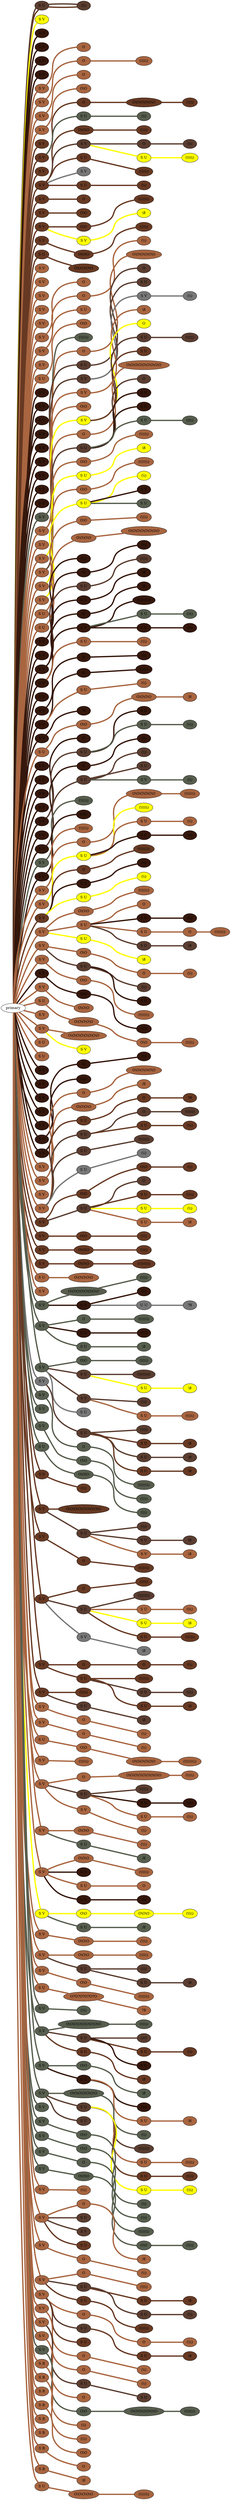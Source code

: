 graph {
 graph [rankdir=LR]
"primary" -- "" [penwidth=5,color="#673923"]
"" [label="S U", style=filled, fillcolor="#673923"]
"" -- ":0" [penwidth=5,color="#673923"]
":0" [label="\\8", style=filled, fillcolor="#673923"]
"primary" -- "" [penwidth=5,color="#5A3D30"]
"" [label="S U", style=filled, fillcolor="#5A3D30"]
"" -- ":0" [penwidth=5,color="#5A3D30"]
":0" [label="(\\\\)", style=filled, fillcolor="#5A3D30"]
"primary" -- "1" [penwidth=5,color=yellow]
"1" [label="S V", style=filled, fillcolor=yellow]
"primary" -- "2" [penwidth=5,color="#35170C"]
"2" [label="S V", style=filled, fillcolor="#35170C"]
"primary" -- "3" [penwidth=5,color="#35170C"]
"3" [label="S V", style=filled, fillcolor="#35170C"]
"primary" -- "4" [penwidth=5,color="#35170C"]
"4" [label="S V", style=filled, fillcolor="#35170C"]
"primary" -- "5" [penwidth=5,color="#35170C"]
"5" [label="S V", style=filled, fillcolor="#35170C"]
"primary" -- "6" [penwidth=5,color="#A86540"]
"6" [label="S V", style=filled, fillcolor="#A86540"]
"6" -- "6:0" [penwidth=5,color="#A86540"]
"6:0" [label="O", style=filled, fillcolor="#A86540"]
"primary" -- "7" [penwidth=5,color="#A86540"]
"7" [label="S V", style=filled, fillcolor="#A86540"]
"7" -- "7:0" [penwidth=5,color="#A86540"]
"7:0" [label="O", style=filled, fillcolor="#A86540"]
"7:0" -- "7:1" [penwidth=5,color="#A86540"]
"7:1" [label="(\\\\\\\\\\)", style=filled, fillcolor="#A86540"]
"primary" -- "8" [penwidth=5,color="#A86540"]
"8" [label="S V", style=filled, fillcolor="#A86540"]
"8" -- "8:0" [penwidth=5,color="#A86540"]
"8:0" [label="O", style=filled, fillcolor="#A86540"]
"primary" -- "T1" [penwidth=5,color="#A86540"]
"T1" [label="S V", style=filled, fillcolor="#A86540"]
"T1" -- "T1:0" [penwidth=5,color="#A86540"]
"T1:0" [label="O\\O", style=filled, fillcolor="#A86540"]
"primary" -- "9" [penwidth=5,color="#673923"]
"9" [label="S V", style=filled, fillcolor="#673923"]
"primary" -- "10" [penwidth=5,color="#673923"]
"10" [label="S V", style=filled, fillcolor="#673923"]
"10" -- "10:0" [penwidth=5,color="#673923"]
"10:0" [label="O", style=filled, fillcolor="#673923"]
"10:0" -- "10:1" [penwidth=5,color="#673923"]
"10:1" [label="O\\O\\O\\O\\O\\O", style=filled, fillcolor="#673923"]
"10:1" -- "10:2" [penwidth=5,color="#673923"]
"10:2" [label="(\\\\\\\\)", style=filled, fillcolor="#673923"]
"10" -- "10s1" [penwidth=5,color="#575E4E"]
"10s1" [label="S U", style=filled, fillcolor="#575E4E"]
"10s1" -- "10s1:0" [penwidth=5,color="#575E4E"]
"10s1:0" [label="(\\\\)", style=filled, fillcolor="#575E4E"]
"primary" -- "11" [penwidth=5,color="#673923"]
"11" [label="S V", style=filled, fillcolor="#673923"]
"primary" -- "12" [penwidth=5,color="#673923"]
"12" [label="S V", style=filled, fillcolor="#673923"]
"12" -- "12:0" [penwidth=5,color="#673923"]
"12:0" [label="O\\O\\O", style=filled, fillcolor="#673923"]
"12:0" -- "12:1" [penwidth=5,color="#673923"]
"12:1" [label="(\\\\\\\\)", style=filled, fillcolor="#673923"]
"12" -- "12s1" [penwidth=5,color="#5A3D30"]
"12s1" [label="S V", style=filled, fillcolor="#5A3D30"]
"12s1" -- "12s1:0" [penwidth=5,color="#5A3D30"]
"12s1:0" [label="O", style=filled, fillcolor="#5A3D30"]
"12s1:0" -- "12s1:1" [penwidth=5,color="#5A3D30"]
"12s1:1" [label="(\\\\)", style=filled, fillcolor="#5A3D30"]
"12s1" -- "12s1s1" [penwidth=5,color=yellow]
"12s1s1" [label="S U", style=filled, fillcolor=yellow]
"12s1s1" -- "12s1s1:0" [penwidth=5,color=yellow]
"12s1s1:0" [label="(\\\\\\\\\\)", style=filled, fillcolor=yellow]
"12" -- "12s2" [penwidth=5,color="#673923"]
"12s2" [label="S U", style=filled, fillcolor="#673923"]
"12s2" -- "12s2:0" [penwidth=5,color="#673923"]
"12s2:0" [label="(\\\\\\\\\\\\)", style=filled, fillcolor="#673923"]
"12" -- "12s3" [penwidth=5,color="#777777"]
"12s3" [label="S V", style=filled, fillcolor="#777777"]
"12" -- "12s4" [penwidth=5,color="#673923"]
"12s4" [label="S U", style=filled, fillcolor="#673923"]
"12s4" -- "12s4:0" [penwidth=5,color="#673923"]
"12s4:0" [label="(\\\\)", style=filled, fillcolor="#673923"]
"primary" -- "13" [penwidth=5,color="#673923"]
"13" [label="S V", style=filled, fillcolor="#673923"]
"13" -- "13:0" [penwidth=5,color="#673923"]
"13:0" [label="O", style=filled, fillcolor="#673923"]
"primary" -- "14" [penwidth=5,color="#673923"]
"14" [label="S V", style=filled, fillcolor="#673923"]
"14" -- "14:0" [penwidth=5,color="#673923"]
"14:0" [label="O\\O", style=filled, fillcolor="#673923"]
"primary" -- "15" [penwidth=5,color="#673923"]
"15" [label="S V", style=filled, fillcolor="#673923"]
"15" -- "15:0" [penwidth=5,color="#673923"]
"15:0" [label="O\\O", style=filled, fillcolor="#673923"]
"15:0" -- "15:1" [penwidth=5,color="#673923"]
"15:1" [label="(\\\\\\\\\\\\\\)", style=filled, fillcolor="#673923"]
"15" -- "15s1" [penwidth=5,color=yellow]
"15s1" [label="S V", style=filled, fillcolor=yellow]
"15s1" -- "15s1:0" [penwidth=5,color=yellow]
"15s1:0" [label="\\8", style=filled, fillcolor=yellow]
"primary" -- "16" [penwidth=5,color="#673923"]
"16" [label="S V", style=filled, fillcolor="#673923"]
"16" -- "16:0" [penwidth=5,color="#673923"]
"16:0" [label="O\\O\\O", style=filled, fillcolor="#673923"]
"16:0" -- "16:1" [penwidth=5,color="#673923"]
"16:1" [label="(\\\\\\\\\\)", style=filled, fillcolor="#673923"]
"primary" -- "T2" [penwidth=5,color="#673923"]
"T2" [label="S U", style=filled, fillcolor="#673923"]
"T2" -- "T2:0" [penwidth=5,color="#673923"]
"T2:0" [label="O\\O\\O\\O\\O", style=filled, fillcolor="#673923"]
"primary" -- "17" [penwidth=5,color="#A86540"]
"17" [label="S V", style=filled, fillcolor="#A86540"]
"primary" -- "18" [penwidth=5,color="#A86540"]
"18" [label="S V", style=filled, fillcolor="#A86540"]
"primary" -- "19" [penwidth=5,color="#A86540"]
"19" [label="S V", style=filled, fillcolor="#A86540"]
"primary" -- "20" [penwidth=5,color="#A86540"]
"20" [label="S V", style=filled, fillcolor="#A86540"]
"primary" -- "21" [penwidth=5,color="#A86540"]
"21" [label="S V", style=filled, fillcolor="#A86540"]
"primary" -- "22" [penwidth=5,color="#A86540"]
"22" [label="S V", style=filled, fillcolor="#A86540"]
"22" -- "22:0" [penwidth=5,color="#A86540"]
"22:0" [label="O", style=filled, fillcolor="#A86540"]
"primary" -- "23" [penwidth=5,color="#A86540"]
"23" [label="S V", style=filled, fillcolor="#A86540"]
"23" -- "23:0" [penwidth=5,color="#A86540"]
"23:0" [label="O", style=filled, fillcolor="#A86540"]
"23:0" -- "23:1" [penwidth=5,color="#A86540"]
"23:1" [label="(\\\\)", style=filled, fillcolor="#A86540"]
"23" -- "23s1" [penwidth=5,color="#A86540"]
"23s1" [label="S U", style=filled, fillcolor="#A86540"]
"primary" -- "24" [penwidth=5,color="#A86540"]
"24" [label="S V", style=filled, fillcolor="#A86540"]
"primary" -- "T3" [penwidth=5,color="#A86540"]
"T3" [label="S U", style=filled, fillcolor="#A86540"]
"T3" -- "T3:0" [penwidth=5,color="#A86540"]
"T3:0" [label="O\\O", style=filled, fillcolor="#A86540"]
"primary" -- "25" [penwidth=5,color="#35170C"]
"25" [label="S V", style=filled, fillcolor="#35170C"]
"primary" -- "26" [penwidth=5,color="#35170C"]
"26" [label="S V", style=filled, fillcolor="#35170C"]
"primary" -- "27" [penwidth=5,color="#35170C"]
"27" [label="S V", style=filled, fillcolor="#35170C"]
"primary" -- "28" [penwidth=5,color="#35170C"]
"28" [label="S V", style=filled, fillcolor="#35170C"]
"primary" -- "29" [penwidth=5,color="#35170C"]
"29" [label="S V", style=filled, fillcolor="#35170C"]
"primary" -- "30" [penwidth=5,color="#35170C"]
"30" [label="S V", style=filled, fillcolor="#35170C"]
"primary" -- "31" [penwidth=5,color="#35170C"]
"31" [label="S V", style=filled, fillcolor="#35170C"]
"primary" -- "32" [penwidth=5,color="#35170C"]
"32" [label="S V", style=filled, fillcolor="#35170C"]
"primary" -- "T4" [penwidth=5,color="#35170C"]
"T4" [label="S U", style=filled, fillcolor="#35170C"]
"primary" -- "33" [penwidth=5,color="#575E4E"]
"33" [label="S V", style=filled, fillcolor="#575E4E"]
"33" -- "33:0" [penwidth=5,color="#575E4E"]
"33:0" [label="(\\\\\\\\\\\\)", style=filled, fillcolor="#575E4E"]
"primary" -- "34" [penwidth=5,color="#A86540"]
"34" [label="S V", style=filled, fillcolor="#A86540"]
"34" -- "34:0" [penwidth=5,color="#A86540"]
"34:0" [label="O", style=filled, fillcolor="#A86540"]
"34:0" -- "34:1" [penwidth=5,color="#A86540"]
"34:1" [label="O\\O\\O\\O\\O\\O", style=filled, fillcolor="#A86540"]
"34" -- "34s1" [penwidth=5,color="#5A3D30"]
"34s1" [label="S U", style=filled, fillcolor="#5A3D30"]
"34s1" -- "34s1:0" [penwidth=5,color="#5A3D30"]
"34s1:0" [label="O", style=filled, fillcolor="#5A3D30"]
"34" -- "34s2" [penwidth=5,color="#5A3D30"]
"34s2" [label="S V", style=filled, fillcolor="#5A3D30"]
"34s2" -- "34s2s1" [penwidth=5,color="#5A3D30"]
"34s2s1" [label="S U", style=filled, fillcolor="#5A3D30"]
"34s2" -- "34s2s2" [penwidth=5,color="#777777"]
"34s2s2" [label="S V", style=filled, fillcolor="#777777"]
"34s2s2" -- "34s2s2:0" [penwidth=5,color="#777777"]
"34s2s2:0" [label="(\\\\)", style=filled, fillcolor="#777777"]
"34" -- "34s3" [penwidth=5,color="#A86540"]
"34s3" [label="S V", style=filled, fillcolor="#A86540"]
"34s3" -- "34s3:0" [penwidth=5,color="#A86540"]
"34s3:0" [label="\\8", style=filled, fillcolor="#A86540"]
"primary" -- "35" [penwidth=5,color="#A86540"]
"35" [label="S V", style=filled, fillcolor="#A86540"]
"primary" -- "36" [penwidth=5,color="#A86540"]
"36" [label="S V", style=filled, fillcolor="#A86540"]
"36" -- "36:0" [penwidth=5,color="#A86540"]
"36:0" [label="O\\O", style=filled, fillcolor="#A86540"]
"36" -- "36s1" [penwidth=5,color=yellow]
"36s1" [label="S V", style=filled, fillcolor=yellow]
"36s1" -- "36s1:0" [penwidth=5,color=yellow]
"36s1:0" [label="O", style=filled, fillcolor=yellow]
"36s1" -- "36s1s1" [penwidth=5,color="#5A3D30"]
"36s1s1" [label="S U", style=filled, fillcolor="#5A3D30"]
"36s1s1" -- "36s1s1:0" [penwidth=5,color="#5A3D30"]
"36s1s1:0" [label="(\\\\\\\\\\)", style=filled, fillcolor="#5A3D30"]
"36s1" -- "36s1s2" [penwidth=5,color="#673923"]
"36s1s2" [label="S U", style=filled, fillcolor="#673923"]
"primary" -- "37" [penwidth=5,color="#A86540"]
"37" [label="S V", style=filled, fillcolor="#A86540"]
"37" -- "37:0" [penwidth=5,color="#A86540"]
"37:0" [label="O", style=filled, fillcolor="#A86540"]
"37:0" -- "37:1" [penwidth=5,color="#A86540"]
"37:1" [label="O\\O\\O\\O\\O\\O\\O\\O\\O", style=filled, fillcolor="#A86540"]
"37" -- "37s1" [penwidth=5,color="#5A3D30"]
"37s1" [label="S U", style=filled, fillcolor="#5A3D30"]
"37s1" -- "37s1:0" [penwidth=5,color="#5A3D30"]
"37s1:0" [label="O", style=filled, fillcolor="#5A3D30"]
"37s1" -- "37s1s1" [penwidth=5,color="#35170C"]
"37s1s1" [label="S U", style=filled, fillcolor="#35170C"]
"37s1" -- "37s1s2" [penwidth=5,color="#35170C"]
"37s1s2" [label="S U", style=filled, fillcolor="#35170C"]
"37s1" -- "37s1s3" [penwidth=5,color="#575E4E"]
"37s1s3" [label="S U", style=filled, fillcolor="#575E4E"]
"37s1s3" -- "37s1s3:0" [penwidth=5,color="#575E4E"]
"37s1s3:0" [label="(\\\\\\\\)", style=filled, fillcolor="#575E4E"]
"primary" -- "38" [penwidth=5,color="#A86540"]
"38" [label="S V", style=filled, fillcolor="#A86540"]
"38" -- "38:0" [penwidth=5,color="#A86540"]
"38:0" [label="O\\O", style=filled, fillcolor="#A86540"]
"38:0" -- "38:1" [penwidth=5,color="#A86540"]
"38:1" [label="(\\\\\\\\\\\\)", style=filled, fillcolor="#A86540"]
"38" -- "38s1" [penwidth=5,color=yellow]
"38s1" [label="S U", style=filled, fillcolor=yellow]
"38s1" -- "38s1:0" [penwidth=5,color=yellow]
"38s1:0" [label="\\8", style=filled, fillcolor=yellow]
"primary" -- "39" [penwidth=5,color="#A86540"]
"39" [label="S V", style=filled, fillcolor="#A86540"]
"39" -- "39:0" [penwidth=5,color="#A86540"]
"39:0" [label="O\\O", style=filled, fillcolor="#A86540"]
"39:0" -- "39:1" [penwidth=5,color="#A86540"]
"39:1" [label="(\\\\\\\\\\\\\\)", style=filled, fillcolor="#A86540"]
"39" -- "39s1" [penwidth=5,color=yellow]
"39s1" [label="S U", style=filled, fillcolor=yellow]
"39s1" -- "39s1:0" [penwidth=5,color=yellow]
"39s1:0" [label="(\\\\)", style=filled, fillcolor=yellow]
"39s1" -- "39s1s1" [penwidth=5,color="#35170C"]
"39s1s1" [label="S V", style=filled, fillcolor="#35170C"]
"39s1" -- "39s1s2" [penwidth=5,color="#575E4E"]
"39s1s2" [label="S U", style=filled, fillcolor="#575E4E"]
"primary" -- "40" [penwidth=5,color="#A86540"]
"40" [label="S U", style=filled, fillcolor="#A86540"]
"40" -- "40:0" [penwidth=5,color="#A86540"]
"40:0" [label="O\\O", style=filled, fillcolor="#A86540"]
"40:0" -- "40:1" [penwidth=5,color="#A86540"]
"40:1" [label="(\\\\\\\\)", style=filled, fillcolor="#A86540"]
"primary" -- "T5" [penwidth=5,color="#A86540"]
"T5" [label="S U", style=filled, fillcolor="#A86540"]
"T5" -- "T5:0" [penwidth=5,color="#A86540"]
"T5:0" [label="O\\O\\O\\O", style=filled, fillcolor="#A86540"]
"T5:0" -- "T5:1" [penwidth=5,color="#A86540"]
"T5:1" [label="O\\O\\O\\O\\O\\O\\O\\O", style=filled, fillcolor="#A86540"]
"primary" -- "41" [penwidth=5,color="#35170C"]
"41" [label="S V", style=filled, fillcolor="#35170C"]
"41" -- "41:0" [penwidth=5,color="#35170C"]
"41:0" [label="(\\\\\\)", style=filled, fillcolor="#35170C"]
"primary" -- "42" [penwidth=5,color="#35170C"]
"42" [label="S V", style=filled, fillcolor="#35170C"]
"primary" -- "43" [penwidth=5,color="#35170C"]
"43" [label="S V", style=filled, fillcolor="#35170C"]
"43" -- "43:0" [penwidth=5,color="#35170C"]
"43:0" [label="O", style=filled, fillcolor="#35170C"]
"43:0" -- "43:1" [penwidth=5,color="#35170C"]
"43:1" [label="(\\\\)", style=filled, fillcolor="#35170C"]
"43" -- "43s1" [penwidth=5,color="#5A3D30"]
"43s1" [label="S U", style=filled, fillcolor="#5A3D30"]
"43s1" -- "43s1:0" [penwidth=5,color="#5A3D30"]
"43s1:0" [label="(\\\\\\\\)", style=filled, fillcolor="#5A3D30"]
"43" -- "43s2" [penwidth=5,color="#35170C"]
"43s2" [label="S U", style=filled, fillcolor="#35170C"]
"43s2" -- "43s2:0" [penwidth=5,color="#35170C"]
"43s2:0" [label="\\8", style=filled, fillcolor="#35170C"]
"primary" -- "44" [penwidth=5,color="#35170C"]
"44" [label="S V", style=filled, fillcolor="#35170C"]
"44" -- "44:0" [penwidth=5,color="#35170C"]
"44:0" [label="O", style=filled, fillcolor="#35170C"]
"44:0" -- "44:1" [penwidth=5,color="#35170C"]
"44:1" [label="\\8", style=filled, fillcolor="#35170C"]
"44" -- "44s1" [penwidth=5,color="#35170C"]
"44s1" [label="S V", style=filled, fillcolor="#35170C"]
"44s1" -- "44s1:0" [penwidth=5,color="#35170C"]
"44s1:0" [label="(\\\\\\\\\\\\\\\\\\)", style=filled, fillcolor="#35170C"]
"44s1" -- "44s1s1" [penwidth=5,color="#575E4E"]
"44s1s1" [label="S U", style=filled, fillcolor="#575E4E"]
"44s1s1" -- "44s1s1:0" [penwidth=5,color="#575E4E"]
"44s1s1:0" [label="(\\\\\\)", style=filled, fillcolor="#575E4E"]
"44s1" -- "44s1s2" [penwidth=5,color="#35170C"]
"44s1s2" [label="S U", style=filled, fillcolor="#35170C"]
"44s1s2" -- "44s1s2:0" [penwidth=5,color="#35170C"]
"44s1s2:0" [label="(\\\\)", style=filled, fillcolor="#35170C"]
"44" -- "44s2" [penwidth=5,color="#A86540"]
"44s2" [label="S U", style=filled, fillcolor="#A86540"]
"44s2" -- "44s2:0" [penwidth=5,color="#A86540"]
"44s2:0" [label="(\\\\\\)", style=filled, fillcolor="#A86540"]
"primary" -- "45" [penwidth=5,color="#35170C"]
"45" [label="S V", style=filled, fillcolor="#35170C"]
"primary" -- "46" [penwidth=5,color="#35170C"]
"46" [label="S V", style=filled, fillcolor="#35170C"]
"46" -- "46:0" [penwidth=5,color="#35170C"]
"46:0" [label="O", style=filled, fillcolor="#35170C"]
"46:0" -- "46:1" [penwidth=5,color="#35170C"]
"46:1" [label="(\\\\)", style=filled, fillcolor="#35170C"]
"primary" -- "47" [penwidth=5,color="#35170C"]
"47" [label="S V", style=filled, fillcolor="#35170C"]
"47" -- "47:0" [penwidth=5,color="#35170C"]
"47:0" [label="O", style=filled, fillcolor="#35170C"]
"47:0" -- "47:1" [penwidth=5,color="#35170C"]
"47:1" [label="(\\\\\\\\\\)", style=filled, fillcolor="#35170C"]
"47" -- "47s1" [penwidth=5,color="#A86540"]
"47s1" [label="S U", style=filled, fillcolor="#A86540"]
"47s1" -- "47s1:0" [penwidth=5,color="#A86540"]
"47s1:0" [label="(\\\\)", style=filled, fillcolor="#A86540"]
"primary" -- "48" [penwidth=5,color="#35170C"]
"48" [label="S V", style=filled, fillcolor="#35170C"]
"48" -- "48:0" [penwidth=5,color="#35170C"]
"48:0" [label="?8", style=filled, fillcolor="#35170C"]
"primary" -- "T6" [penwidth=5,color="#A86540"]
"T6" [label="S U", style=filled, fillcolor="#A86540"]
"T6" -- "T6:0" [penwidth=5,color="#A86540"]
"T6:0" [label="O\\O", style=filled, fillcolor="#A86540"]
"T6:0" -- "T6:1" [penwidth=5,color="#A86540"]
"T6:1" [label="O\\O\\O\\O", style=filled, fillcolor="#A86540"]
"T6:1" -- "T6:2" [penwidth=5,color="#A86540"]
"T6:2" [label="\\8", style=filled, fillcolor="#A86540"]
"primary" -- "49" [penwidth=5,color="#35170C"]
"49" [label="S U", style=filled, fillcolor="#35170C"]
"primary" -- "50" [penwidth=5,color="#35170C"]
"50" [label="S U", style=filled, fillcolor="#35170C"]
"primary" -- "51" [penwidth=5,color="#35170C"]
"51" [label="S V", style=filled, fillcolor="#35170C"]
"primary" -- "52" [penwidth=5,color="#35170C"]
"52" [label="S V", style=filled, fillcolor="#35170C"]
"primary" -- "53" [penwidth=5,color="#35170C"]
"53" [label="S V", style=filled, fillcolor="#35170C"]
"53" -- "53:0" [penwidth=5,color="#35170C"]
"53:0" [label="O", style=filled, fillcolor="#35170C"]
"53" -- "53s1" [penwidth=5,color="#5A3D30"]
"53s1" [label="S U", style=filled, fillcolor="#5A3D30"]
"53s1" -- "53s1s1" [penwidth=5,color="#35170C"]
"53s1s1" [label="S U", style=filled, fillcolor="#35170C"]
"53s1" -- "53s1s2" [penwidth=5,color="#575E4E"]
"53s1s2" [label="S U", style=filled, fillcolor="#575E4E"]
"53s1s2" -- "53s1s2:0" [penwidth=5,color="#575E4E"]
"53s1s2:0" [label="(\\\\\\)", style=filled, fillcolor="#575E4E"]
"primary" -- "54" [penwidth=5,color="#35170C"]
"54" [label="S V", style=filled, fillcolor="#35170C"]
"primary" -- "55" [penwidth=5,color="#35170C"]
"55" [label="S V", style=filled, fillcolor="#35170C"]
"55" -- "55:0" [penwidth=5,color="#35170C"]
"55:0" [label="O", style=filled, fillcolor="#35170C"]
"55:0" -- "55:1" [penwidth=5,color="#35170C"]
"55:1" [label="(\\\\)", style=filled, fillcolor="#35170C"]
"55" -- "55s1" [penwidth=5,color="#5A3D30"]
"55s1" [label="S U", style=filled, fillcolor="#5A3D30"]
"55s1" -- "55s1:0" [penwidth=5,color="#5A3D30"]
"55s1:0" [label="(\\\\)", style=filled, fillcolor="#5A3D30"]
"55s1" -- "55s1s1" [penwidth=5,color="#5A3D30"]
"55s1s1" [label="S U", style=filled, fillcolor="#5A3D30"]
"55s1" -- "55s1s2" [penwidth=5,color="#575E4E"]
"55s1s2" [label="S V", style=filled, fillcolor="#575E4E"]
"55s1s2" -- "55s1s2:0" [penwidth=5,color="#575E4E"]
"55s1s2:0" [label="(\\\\)", style=filled, fillcolor="#575E4E"]
"primary" -- "56" [penwidth=5,color="#575E4E"]
"56" [label="S V", style=filled, fillcolor="#575E4E"]
"56" -- "56:0" [penwidth=5,color="#575E4E"]
"56:0" [label="(\\\\\\\\\\\\)", style=filled, fillcolor="#575E4E"]
"primary" -- "T7" [penwidth=5,color="#35170C"]
"T7" [label="S U", style=filled, fillcolor="#35170C"]
"T7" -- "T7:0" [penwidth=5,color="#35170C"]
"T7:0" [label="O\\O", style=filled, fillcolor="#35170C"]
"primary" -- "57" [penwidth=5,color="#A86540"]
"57" [label="S V", style=filled, fillcolor="#A86540"]
"57" -- "57:0" [penwidth=5,color="#A86540"]
"57:0" [label="(\\\\\\\\\\\\)", style=filled, fillcolor="#A86540"]
"primary" -- "58" [penwidth=5,color="#A86540"]
"58" [label="S V", style=filled, fillcolor="#A86540"]
"58" -- "58:0" [penwidth=5,color="#A86540"]
"58:0" [label="O", style=filled, fillcolor="#A86540"]
"58:0" -- "58:1" [penwidth=5,color="#A86540"]
"58:1" [label="O\\O\\O\\O\\O\\O", style=filled, fillcolor="#A86540"]
"58:1" -- "58:2" [penwidth=5,color="#A86540"]
"58:2" [label="(\\\\\\\\\\\\\\)", style=filled, fillcolor="#A86540"]
"58" -- "58s1" [penwidth=5,color=yellow]
"58s1" [label="S U", style=filled, fillcolor=yellow]
"58s1" -- "58s1:0" [penwidth=5,color=yellow]
"58s1:0" [label="(\\\\\\\\\\\\)", style=filled, fillcolor=yellow]
"58s1" -- "58s1s1" [penwidth=5,color="#A86540"]
"58s1s1" [label="S U", style=filled, fillcolor="#A86540"]
"58s1s1" -- "58s1s1:0" [penwidth=5,color="#A86540"]
"58s1s1:0" [label="(\\\\)", style=filled, fillcolor="#A86540"]
"58s1" -- "58s1s2" [penwidth=5,color="#35170C"]
"58s1s2" [label="S U", style=filled, fillcolor="#35170C"]
"58s1s2" -- "58s1s2:0" [penwidth=5,color="#35170C"]
"58s1s2:0" [label="(\\\\)", style=filled, fillcolor="#35170C"]
"primary" -- "59" [penwidth=5,color="#673923"]
"59" [label="S V", style=filled, fillcolor="#673923"]
"59" -- "59:0" [penwidth=5,color="#673923"]
"59:0" [label="O", style=filled, fillcolor="#673923"]
"59:0" -- "59:1" [penwidth=5,color="#673923"]
"59:1" [label="(\\\\\\\\\\\\\\\\)", style=filled, fillcolor="#673923"]
"59" -- "59s1" [penwidth=5,color="#35170C"]
"59s1" [label="S U", style=filled, fillcolor="#35170C"]
"59s1" -- "59s1:0" [penwidth=5,color="#35170C"]
"59s1:0" [label="(\\\\)", style=filled, fillcolor="#35170C"]
"59" -- "59s2" [penwidth=5,color=yellow]
"59s2" [label="S U", style=filled, fillcolor=yellow]
"59s2" -- "59s2:0" [penwidth=5,color=yellow]
"59s2:0" [label="(\\\\)", style=filled, fillcolor=yellow]
"primary" -- "60" [penwidth=5,color="#A86540"]
"60" [label="S V", style=filled, fillcolor="#A86540"]
"60" -- "60:0" [penwidth=5,color="#A86540"]
"60:0" [label="O\\O\\O", style=filled, fillcolor="#A86540"]
"60:0" -- "60:1" [penwidth=5,color="#A86540"]
"60:1" [label="(\\\\\\\\\\\\\\)", style=filled, fillcolor="#A86540"]
"60" -- "60s1" [penwidth=5,color="#A86540"]
"60s1" [label="S U", style=filled, fillcolor="#A86540"]
"60s1" -- "60s1:0" [penwidth=5,color="#A86540"]
"60s1:0" [label="O", style=filled, fillcolor="#A86540"]
"60s1" -- "60s1s1" [penwidth=5,color="#35170C"]
"60s1s1" [label="S U", style=filled, fillcolor="#35170C"]
"60s1s1" -- "60s1s1:0" [penwidth=5,color="#35170C"]
"60s1s1:0" [label="(\\\\)", style=filled, fillcolor="#35170C"]
"60s1" -- "60s1s2" [penwidth=5,color="#A86540"]
"60s1s2" [label="S U", style=filled, fillcolor="#A86540"]
"60s1s2" -- "60s1s2:0" [penwidth=5,color="#A86540"]
"60s1s2:0" [label="O", style=filled, fillcolor="#A86540"]
"60s1s2:0" -- "60s1s2:1" [penwidth=5,color="#A86540"]
"60s1s2:1" [label="(\\\\\\\\\\\\\\)", style=filled, fillcolor="#A86540"]
"60s1" -- "60s1s3" [penwidth=5,color="#5A3D30"]
"60s1s3" [label="S U", style=filled, fillcolor="#5A3D30"]
"60s1s3" -- "60s1s3:0" [penwidth=5,color="#5A3D30"]
"60s1s3:0" [label="\\8", style=filled, fillcolor="#5A3D30"]
"60" -- "60s2" [penwidth=5,color=yellow]
"60s2" [label="S U", style=filled, fillcolor=yellow]
"60s2" -- "60s2:0" [penwidth=5,color=yellow]
"60s2:0" [label="\\8", style=filled, fillcolor=yellow]
"primary" -- "61" [penwidth=5,color="#A86540"]
"61" [label="S V", style=filled, fillcolor="#A86540"]
"61" -- "61:0" [penwidth=5,color="#A86540"]
"61:0" [label="O\\O", style=filled, fillcolor="#A86540"]
"61:0" -- "61:1" [penwidth=5,color="#A86540"]
"61:1" [label="O", style=filled, fillcolor="#A86540"]
"61:1" -- "61:2" [penwidth=5,color="#A86540"]
"61:2" [label="(\\\\)", style=filled, fillcolor="#A86540"]
"61" -- "61s1" [penwidth=5,color="#5A3D30"]
"61s1" [label="S U", style=filled, fillcolor="#5A3D30"]
"61s1" -- "61s1:0" [penwidth=5,color="#5A3D30"]
"61s1:0" [label="(\\\\)", style=filled, fillcolor="#5A3D30"]
"61s1" -- "61s1s1" [penwidth=5,color="#35170C"]
"61s1s1" [label="S U", style=filled, fillcolor="#35170C"]
"primary" -- "62" [penwidth=5,color="#A86540"]
"62" [label="S V", style=filled, fillcolor="#A86540"]
"62" -- "62:0" [penwidth=5,color="#A86540"]
"62:0" [label="O\\O", style=filled, fillcolor="#A86540"]
"62:0" -- "62:1" [penwidth=5,color="#A86540"]
"62:1" [label="(\\\\\\\\\\\\\\)", style=filled, fillcolor="#A86540"]
"primary" -- "63" [penwidth=5,color="#35170C"]
"63" [label="S V", style=filled, fillcolor="#35170C"]
"63" -- "63:0" [penwidth=5,color="#35170C"]
"63:0" [label="O\\O", style=filled, fillcolor="#35170C"]
"63:0" -- "63:1" [penwidth=5,color="#35170C"]
"63:1" [label="(\\\\\\\\)", style=filled, fillcolor="#35170C"]
"primary" -- "64" [penwidth=5,color="#A86540"]
"64" [label="S V", style=filled, fillcolor="#A86540"]
"64" -- "64:0" [penwidth=5,color="#A86540"]
"64:0" [label="O\\O\\O", style=filled, fillcolor="#A86540"]
"primary" -- "T8" [penwidth=5,color="#A86540"]
"T8" [label="S U", style=filled, fillcolor="#A86540"]
"T8" -- "T8:0" [penwidth=5,color="#A86540"]
"T8:0" [label="O\\O\\O\\O\\O", style=filled, fillcolor="#A86540"]
"T8:0" -- "T8:1" [penwidth=5,color="#A86540"]
"T8:1" [label="O\\O", style=filled, fillcolor="#A86540"]
"T8:1" -- "T8:2" [penwidth=5,color="#A86540"]
"T8:2" [label="(\\\\\\\\\\)", style=filled, fillcolor="#A86540"]
"primary" -- "65" [penwidth=5,color="#A86540"]
"65" [label="S V", style=filled, fillcolor="#A86540"]
"primary" -- "66" [penwidth=5,color="#A86540"]
"66" [label="S V", style=filled, fillcolor="#A86540"]
"66" -- "66:0" [penwidth=5,color="#A86540"]
"66:0" [label="O\\O\\O\\O\\O\\O\\O\\O", style=filled, fillcolor="#A86540"]
"66" -- "66s1" [penwidth=5,color=yellow]
"66s1" [label="S V", style=filled, fillcolor=yellow]
"primary" -- "67" [penwidth=5,color="#A86540"]
"67" [label="S U", style=filled, fillcolor="#A86540"]
"primary" -- "T9" [penwidth=5,color="#A86540"]
"T9" [label="S U", style=filled, fillcolor="#A86540"]
"primary" -- "68" [penwidth=5,color="#35170C"]
"68" [label="S V", style=filled, fillcolor="#35170C"]
"primary" -- "69" [penwidth=5,color="#35170C"]
"69" [label="S V", style=filled, fillcolor="#35170C"]
"primary" -- "70" [penwidth=5,color="#35170C"]
"70" [label="S V", style=filled, fillcolor="#35170C"]
"primary" -- "71" [penwidth=5,color="#35170C"]
"71" [label="S V", style=filled, fillcolor="#35170C"]
"primary" -- "72" [penwidth=5,color="#35170C"]
"72" [label="S V", style=filled, fillcolor="#35170C"]
"primary" -- "73" [penwidth=5,color="#35170C"]
"73" [label="S V", style=filled, fillcolor="#35170C"]
"73" -- "73:0" [penwidth=5,color="#35170C"]
"73:0" [label="O", style=filled, fillcolor="#35170C"]
"73:0" -- "73:1" [penwidth=5,color="#35170C"]
"73:1" [label="(\\\\)", style=filled, fillcolor="#35170C"]
"primary" -- "T10" [penwidth=5,color="#35170C"]
"T10" [label="S V", style=filled, fillcolor="#35170C"]
"T10" -- "T10:0" [penwidth=5,color="#35170C"]
"T10:0" [label="O\\O", style=filled, fillcolor="#35170C"]
"primary" -- "74" [penwidth=5,color="#A86540"]
"74" [label="S V", style=filled, fillcolor="#A86540"]
"primary" -- "75" [penwidth=5,color="#A86540"]
"75" [label="S V", style=filled, fillcolor="#A86540"]
"75" -- "75:0" [penwidth=5,color="#A86540"]
"75:0" [label="O", style=filled, fillcolor="#A86540"]
"75:0" -- "75:1" [penwidth=5,color="#A86540"]
"75:1" [label="O\\O\\O\\O\\O\\O", style=filled, fillcolor="#A86540"]
"primary" -- "76" [penwidth=5,color="#A86540"]
"76" [label="S V", style=filled, fillcolor="#A86540"]
"primary" -- "77" [penwidth=5,color="#A86540"]
"77" [label="S V", style=filled, fillcolor="#A86540"]
"77" -- "77:0" [penwidth=5,color="#A86540"]
"77:0" [label="O\\O\\O\\O", style=filled, fillcolor="#A86540"]
"77:0" -- "77:1" [penwidth=5,color="#A86540"]
"77:1" [label="/8", style=filled, fillcolor="#A86540"]
"77" -- "77s1" [penwidth=5,color="#673923"]
"77s1" [label="S U", style=filled, fillcolor="#673923"]
"77s1" -- "77s1:0" [penwidth=5,color="#673923"]
"77s1:0" [label="O", style=filled, fillcolor="#673923"]
"77s1:0" -- "77s1:1" [penwidth=5,color="#673923"]
"77s1:1" [label="?8", style=filled, fillcolor="#673923"]
"77" -- "77s2" [penwidth=5,color="#5A3D30"]
"77s2" [label="S U", style=filled, fillcolor="#5A3D30"]
"77s2" -- "77s2:0" [penwidth=5,color="#5A3D30"]
"77s2:0" [label="O", style=filled, fillcolor="#5A3D30"]
"77s2:0" -- "77s2:1" [penwidth=5,color="#5A3D30"]
"77s2:1" [label="(\\\\\\\\\\\\)", style=filled, fillcolor="#5A3D30"]
"77s2" -- "77s2s1" [penwidth=5,color="#673923"]
"77s2s1" [label="S U", style=filled, fillcolor="#673923"]
"77s2s1" -- "77s2s1:0" [penwidth=5,color="#673923"]
"77s2s1:0" [label="(\\\\\\)", style=filled, fillcolor="#673923"]
"77" -- "77s3" [penwidth=5,color="#5A3D30"]
"77s3" [label="S U", style=filled, fillcolor="#5A3D30"]
"77s3" -- "77s3:0" [penwidth=5,color="#5A3D30"]
"77s3:0" [label="(\\\\\\\\\\\\\\)", style=filled, fillcolor="#5A3D30"]
"77" -- "77s4" [penwidth=5,color="#777777"]
"77s4" [label="S U", style=filled, fillcolor="#777777"]
"77s4" -- "77s4:0" [penwidth=5,color="#777777"]
"77s4:0" [label="(\\\\)", style=filled, fillcolor="#777777"]
"primary" -- "78" [penwidth=5,color="#673923"]
"78" [label="S V", style=filled, fillcolor="#673923"]
"78" -- "78:0" [penwidth=5,color="#673923"]
"78:0" [label="O\\O", style=filled, fillcolor="#673923"]
"78:0" -- "78:1" [penwidth=5,color="#673923"]
"78:1" [label="O\\O", style=filled, fillcolor="#673923"]
"78:1" -- "78:2" [penwidth=5,color="#673923"]
"78:2" [label="(\\\\)", style=filled, fillcolor="#673923"]
"78" -- "78s1" [penwidth=5,color="#5A3D30"]
"78s1" [label="S U", style=filled, fillcolor="#5A3D30"]
"78s1" -- "78s1:0" [penwidth=5,color="#5A3D30"]
"78s1:0" [label="O", style=filled, fillcolor="#5A3D30"]
"78s1" -- "78s1s1" [penwidth=5,color="#673923"]
"78s1s1" [label="S U", style=filled, fillcolor="#673923"]
"78s1s1" -- "78s1s1:0" [penwidth=5,color="#673923"]
"78s1s1:0" [label="(\\\\\\\\)", style=filled, fillcolor="#673923"]
"78s1" -- "78s1s2" [penwidth=5,color=yellow]
"78s1s2" [label="S U", style=filled, fillcolor=yellow]
"78s1s2" -- "78s1s2:0" [penwidth=5,color=yellow]
"78s1s2:0" [label="(\\\\)", style=filled, fillcolor=yellow]
"78s1" -- "78s1s3" [penwidth=5,color="#A86540"]
"78s1s3" [label="S U", style=filled, fillcolor="#A86540"]
"78s1s3" -- "78s1s3:0" [penwidth=5,color="#A86540"]
"78s1s3:0" [label="\\8", style=filled, fillcolor="#A86540"]
"primary" -- "79" [penwidth=5,color="#673923"]
"79" [label="S V", style=filled, fillcolor="#673923"]
"79" -- "79:0" [penwidth=5,color="#673923"]
"79:0" [label="O\\O", style=filled, fillcolor="#673923"]
"79:0" -- "79:1" [penwidth=5,color="#673923"]
"79:1" [label="(\\\\\\)", style=filled, fillcolor="#673923"]
"primary" -- "80" [penwidth=5,color="#673923"]
"80" [label="S V", style=filled, fillcolor="#673923"]
"80" -- "80:0" [penwidth=5,color="#673923"]
"80:0" [label="O\\O\\O", style=filled, fillcolor="#673923"]
"80:0" -- "80:1" [penwidth=5,color="#673923"]
"80:1" [label="(\\\\\\\\)", style=filled, fillcolor="#673923"]
"primary" -- "81" [penwidth=5,color="#673923"]
"81" [label="S V", style=filled, fillcolor="#673923"]
"81" -- "81:0" [penwidth=5,color="#673923"]
"81:0" [label="O\\O\\O", style=filled, fillcolor="#673923"]
"81:0" -- "81:1" [penwidth=5,color="#673923"]
"81:1" [label="(\\\\\\\\\\\\\\\\\\)", style=filled, fillcolor="#673923"]
"primary" -- "T11" [penwidth=5,color="#A86540"]
"T11" [label="S U", style=filled, fillcolor="#A86540"]
"T11" -- "T11:0" [penwidth=5,color="#A86540"]
"T11:0" [label="O\\O\\O\\O\\O", style=filled, fillcolor="#A86540"]
"primary" -- "82" [penwidth=5,color="#A86540"]
"82" [label="S V", style=filled, fillcolor="#A86540"]
"primary" -- "83" [penwidth=5,color="#575E4E"]
"83" [label="S V", style=filled, fillcolor="#575E4E"]
"83" -- "83:0" [penwidth=5,color="#575E4E"]
"83:0" [label="O\\O\\O\\O\\O\\O\\O\\O", style=filled, fillcolor="#575E4E"]
"83:0" -- "83:1" [penwidth=5,color="#575E4E"]
"83:1" [label="(\\\\\\\\)", style=filled, fillcolor="#575E4E"]
"83" -- "83s1" [penwidth=5,color="#35170C"]
"83s1" [label="S U", style=filled, fillcolor="#35170C"]
"83s1" -- "83s1:0" [penwidth=5,color="#35170C"]
"83s1:0" [label="(\\\\)", style=filled, fillcolor="#35170C"]
"83s1" -- "83s1s1" [penwidth=5,color="#777777"]
"83s1s1" [label="U U", style=filled, fillcolor="#777777"]
"83s1s1" -- "83s1s1:0" [penwidth=5,color="#777777"]
"83s1s1:0" [label="?8", style=filled, fillcolor="#777777"]
"primary" -- "84" [penwidth=5,color="#575E4E"]
"84" [label="S V", style=filled, fillcolor="#575E4E"]
"84" -- "84:0" [penwidth=5,color="#575E4E"]
"84:0" [label="O", style=filled, fillcolor="#575E4E"]
"84:0" -- "84:1" [penwidth=5,color="#575E4E"]
"84:1" [label="(\\\\\\\\\\\\\\)", style=filled, fillcolor="#575E4E"]
"84" -- "84s1" [penwidth=5,color="#35170C"]
"84s1" [label="S U", style=filled, fillcolor="#35170C"]
"84s1" -- "84s1:0" [penwidth=5,color="#35170C"]
"84s1:0" [label="(??)", style=filled, fillcolor="#35170C"]
"84" -- "84s2" [penwidth=5,color="#575E4E"]
"84s2" [label="S U", style=filled, fillcolor="#575E4E"]
"84s2" -- "84s2:0" [penwidth=5,color="#575E4E"]
"84s2:0" [label="\\8", style=filled, fillcolor="#575E4E"]
"primary" -- "85" [penwidth=5,color="#575E4E"]
"85" [label="S V", style=filled, fillcolor="#575E4E"]
"85" -- "85:0" [penwidth=5,color="#575E4E"]
"85:0" [label="O\\O", style=filled, fillcolor="#575E4E"]
"85:0" -- "85:1" [penwidth=5,color="#575E4E"]
"85:1" [label="(\\\\\\\\\\)", style=filled, fillcolor="#575E4E"]
"85" -- "85s1" [penwidth=5,color="#5A3D30"]
"85s1" [label="S U", style=filled, fillcolor="#5A3D30"]
"85s1" -- "85s1:0" [penwidth=5,color="#5A3D30"]
"85s1:0" [label="(\\\\\\\\\\\\\\\\\\)", style=filled, fillcolor="#5A3D30"]
"85s1" -- "85s1s1" [penwidth=5,color=yellow]
"85s1s1" [label="S U", style=filled, fillcolor=yellow]
"85s1s1" -- "85s1s1:0" [penwidth=5,color=yellow]
"85s1s1:0" [label="\\8", style=filled, fillcolor=yellow]
"85" -- "85s2" [penwidth=5,color="#5A3D30"]
"85s2" [label="S V", style=filled, fillcolor="#5A3D30"]
"85s2" -- "85s2:0" [penwidth=5,color="#5A3D30"]
"85s2:0" [label="(\\\\\\)", style=filled, fillcolor="#5A3D30"]
"85s2" -- "85s2s1" [penwidth=5,color="#A86540"]
"85s2s1" [label="S U", style=filled, fillcolor="#A86540"]
"85s2s1" -- "85s2s1:0" [penwidth=5,color="#A86540"]
"85s2s1:0" [label="(\\\\\\\\\\)", style=filled, fillcolor="#A86540"]
"85" -- "85s3" [penwidth=5,color="#777777"]
"85s3" [label="S U", style=filled, fillcolor="#777777"]
"primary" -- "86" [penwidth=5,color="#777777"]
"86" [label="S V", style=filled, fillcolor="#777777"]
"86" -- "86s1" [penwidth=5,color="#5A3D30"]
"86s1" [label="S U", style=filled, fillcolor="#5A3D30"]
"86s1" -- "86s1:0" [penwidth=5,color="#5A3D30"]
"86s1:0" [label="(\\\\\\\\)", style=filled, fillcolor="#5A3D30"]
"86s1" -- "86s1s1" [penwidth=5,color="#673923"]
"86s1s1" [label="S U", style=filled, fillcolor="#673923"]
"86s1s1" -- "86s1s1:0" [penwidth=5,color="#673923"]
"86s1s1:0" [label="\\8", style=filled, fillcolor="#673923"]
"86s1" -- "86s1s2" [penwidth=5,color="#5A3D30"]
"86s1s2" [label="S U", style=filled, fillcolor="#5A3D30"]
"86s1s2" -- "86s1s2:0" [penwidth=5,color="#5A3D30"]
"86s1s2:0" [label="\\8", style=filled, fillcolor="#5A3D30"]
"86s1" -- "86s1s3" [penwidth=5,color="#673923"]
"86s1s3" [label="S U", style=filled, fillcolor="#673923"]
"86s1s3" -- "86s1s3:0" [penwidth=5,color="#673923"]
"86s1s3:0" [label="\\8", style=filled, fillcolor="#673923"]
"primary" -- "87" [penwidth=5,color="#575E4E"]
"87" [label="S V", style=filled, fillcolor="#575E4E"]
"87" -- "87:0" [penwidth=5,color="#575E4E"]
"87:0" [label="O", style=filled, fillcolor="#575E4E"]
"87:0" -- "87:1" [penwidth=5,color="#575E4E"]
"87:1" [label="(\\\\\\\\\\\\\\\\)", style=filled, fillcolor="#575E4E"]
"primary" -- "88" [penwidth=5,color="#575E4E"]
"88" [label="S V", style=filled, fillcolor="#575E4E"]
"primary" -- "89" [penwidth=5,color="#575E4E"]
"89" [label="S V", style=filled, fillcolor="#575E4E"]
"89" -- "89:0" [penwidth=5,color="#575E4E"]
"89:0" [label="O\\O", style=filled, fillcolor="#575E4E"]
"89:0" -- "89:1" [penwidth=5,color="#575E4E"]
"89:1" [label="(\\\\\\\\)", style=filled, fillcolor="#575E4E"]
"primary" -- "T12" [penwidth=5,color="#575E4E"]
"T12" [label="S U", style=filled, fillcolor="#575E4E"]
"T12" -- "T12:0" [penwidth=5,color="#575E4E"]
"T12:0" [label="O\\O\\O", style=filled, fillcolor="#575E4E"]
"T12:0" -- "T12:1" [penwidth=5,color="#575E4E"]
"T12:1" [label="(\\\\\\)", style=filled, fillcolor="#575E4E"]
"primary" -- "90" [penwidth=5,color="#673923"]
"90" [label="S V", style=filled, fillcolor="#673923"]
"90" -- "90:0" [penwidth=5,color="#673923"]
"90:0" [label="(\\\\\\)", style=filled, fillcolor="#673923"]
"primary" -- "91" [penwidth=5,color="#673923"]
"91" [label="S V", style=filled, fillcolor="#673923"]
"91" -- "91:0" [penwidth=5,color="#673923"]
"91:0" [label="O\\O\\O\\O\\O\\O\\O\\O\\O", style=filled, fillcolor="#673923"]
"91" -- "91s1" [penwidth=5,color="#5A3D30"]
"91s1" [label="S U", style=filled, fillcolor="#5A3D30"]
"91s1" -- "91s1:0" [penwidth=5,color="#5A3D30"]
"91s1:0" [label="(\\\\\\)", style=filled, fillcolor="#5A3D30"]
"91s1" -- "91s1s1" [penwidth=5,color="#5A3D30"]
"91s1s1" [label="S U", style=filled, fillcolor="#5A3D30"]
"91s1s1" -- "91s1s1:0" [penwidth=5,color="#5A3D30"]
"91s1s1:0" [label="\\8", style=filled, fillcolor="#5A3D30"]
"91s1" -- "91s1s2" [penwidth=5,color="#A86540"]
"91s1s2" [label="S V", style=filled, fillcolor="#A86540"]
"91s1s2" -- "91s1s2:0" [penwidth=5,color="#A86540"]
"91s1s2:0" [label="\\8", style=filled, fillcolor="#A86540"]
"primary" -- "92" [penwidth=5,color="#673923"]
"92" [label="S V", style=filled, fillcolor="#673923"]
"92" -- "92:0" [penwidth=5,color="#673923"]
"92:0" [label="O", style=filled, fillcolor="#673923"]
"92:0" -- "92:1" [penwidth=5,color="#673923"]
"92:1" [label="(\\\\\\\\\\\\\\)", style=filled, fillcolor="#673923"]
"primary" -- "93" [penwidth=5,color="#673923"]
"93" [label="S V", style=filled, fillcolor="#673923"]
"93" -- "93:0" [penwidth=5,color="#673923"]
"93:0" [label="O", style=filled, fillcolor="#673923"]
"93:0" -- "93:1" [penwidth=5,color="#673923"]
"93:1" [label="(\\\\\\\\\\)", style=filled, fillcolor="#673923"]
"93" -- "93s1" [penwidth=5,color="#5A3D30"]
"93s1" [label="S U", style=filled, fillcolor="#5A3D30"]
"93s1" -- "93s1:0" [penwidth=5,color="#5A3D30"]
"93s1:0" [label="(\\\\\\\\\\\\\\\\)", style=filled, fillcolor="#5A3D30"]
"93s1" -- "93s1s1" [penwidth=5,color="#A86540"]
"93s1s1" [label="S U", style=filled, fillcolor="#A86540"]
"93s1s1" -- "93s1s1:0" [penwidth=5,color="#A86540"]
"93s1s1:0" [label="(\\\\\\)", style=filled, fillcolor="#A86540"]
"93s1" -- "93s1s2" [penwidth=5,color=yellow]
"93s1s2" [label="S U", style=filled, fillcolor=yellow]
"93s1s2" -- "93s1s2:0" [penwidth=5,color=yellow]
"93s1s2:0" [label="\\8", style=filled, fillcolor=yellow]
"93s1" -- "93s1s3" [penwidth=5,color="#673923"]
"93s1s3" [label="S U", style=filled, fillcolor="#673923"]
"93s1s3" -- "93s1s3:0" [penwidth=5,color="#673923"]
"93s1s3:0" [label="(\\\\\\\\\\\\)", style=filled, fillcolor="#673923"]
"93" -- "93s2" [penwidth=5,color="#777777"]
"93s2" [label="S V", style=filled, fillcolor="#777777"]
"93s2" -- "93s2:0" [penwidth=5,color="#777777"]
"93s2:0" [label="\\8", style=filled, fillcolor="#777777"]
"primary" -- "94" [penwidth=5,color="#673923"]
"94" [label="S V", style=filled, fillcolor="#673923"]
"94" -- "94:0" [penwidth=5,color="#673923"]
"94:0" [label="O", style=filled, fillcolor="#673923"]
"94:0" -- "94:1" [penwidth=5,color="#673923"]
"94:1" [label="O", style=filled, fillcolor="#673923"]
"94:1" -- "94:2" [penwidth=5,color="#673923"]
"94:2" [label="(\\\\)", style=filled, fillcolor="#673923"]
"94" -- "94s1" [penwidth=5,color="#673923"]
"94s1" [label="S U", style=filled, fillcolor="#673923"]
"94s1" -- "94s1:0" [penwidth=5,color="#673923"]
"94s1:0" [label="(\\\\\\\\\\\\)", style=filled, fillcolor="#673923"]
"94s1" -- "94s1s1" [penwidth=5,color="#5A3D30"]
"94s1s1" [label="S U", style=filled, fillcolor="#5A3D30"]
"94s1s1" -- "94s1s1:0" [penwidth=5,color="#5A3D30"]
"94s1s1:0" [label="(\\\\\\)", style=filled, fillcolor="#5A3D30"]
"94s1" -- "94s1s2" [penwidth=5,color="#673923"]
"94s1s2" [label="S U", style=filled, fillcolor="#673923"]
"94s1s2" -- "94s1s2:0" [penwidth=5,color="#673923"]
"94s1s2:0" [label="\\8", style=filled, fillcolor="#673923"]
"primary" -- "95" [penwidth=5,color="#673923"]
"95" [label="S V", style=filled, fillcolor="#673923"]
"95" -- "95:0" [penwidth=5,color="#673923"]
"95:0" [label="(\\\\\\\\\\)", style=filled, fillcolor="#673923"]
"95" -- "95s1" [penwidth=5,color="#5A3D30"]
"95s1" [label="S U", style=filled, fillcolor="#5A3D30"]
"95s1" -- "95s1:0" [penwidth=5,color="#5A3D30"]
"95s1:0" [label="\\8", style=filled, fillcolor="#5A3D30"]
"primary" -- "96" [penwidth=5,color="#A86540"]
"96" [label="S V", style=filled, fillcolor="#A86540"]
"96" -- "96:0" [penwidth=5,color="#A86540"]
"96:0" [label="O", style=filled, fillcolor="#A86540"]
"96:0" -- "96:1" [penwidth=5,color="#A86540"]
"96:1" [label="(\\\\)", style=filled, fillcolor="#A86540"]
"primary" -- "97" [penwidth=5,color="#A86540"]
"97" [label="S V", style=filled, fillcolor="#A86540"]
"97" -- "97:0" [penwidth=5,color="#A86540"]
"97:0" [label="O", style=filled, fillcolor="#A86540"]
"97:0" -- "97:1" [penwidth=5,color="#A86540"]
"97:1" [label="(\\\\)", style=filled, fillcolor="#A86540"]
"primary" -- "T13" [penwidth=5,color="#A86540"]
"T13" [label="S U", style=filled, fillcolor="#A86540"]
"T13" -- "T13:0" [penwidth=5,color="#A86540"]
"T13:0" [label="O\\O", style=filled, fillcolor="#A86540"]
"T13:0" -- "T13:1" [penwidth=5,color="#A86540"]
"T13:1" [label="O\\O\\O\\O\\O\\O", style=filled, fillcolor="#A86540"]
"T13:1" -- "T13:2" [penwidth=5,color="#A86540"]
"T13:2" [label="(\\\\\\\\\\\\\\\\\\)", style=filled, fillcolor="#A86540"]
"primary" -- "98" [penwidth=5,color="#A86540"]
"98" [label="S V", style=filled, fillcolor="#A86540"]
"98" -- "98:0" [penwidth=5,color="#A86540"]
"98:0" [label="(\\\\\\\\\\\\)", style=filled, fillcolor="#A86540"]
"primary" -- "99" [penwidth=5,color="#A86540"]
"99" [label="S V", style=filled, fillcolor="#A86540"]
"99" -- "99:0" [penwidth=5,color="#A86540"]
"99:0" [label="O", style=filled, fillcolor="#A86540"]
"99:0" -- "99:1" [penwidth=5,color="#A86540"]
"99:1" [label="O\\O\\O\\O\\O\\O\\O\\O\\O", style=filled, fillcolor="#A86540"]
"99:1" -- "99:2" [penwidth=5,color="#A86540"]
"99:2" [label="(\\\\\\\\\\)", style=filled, fillcolor="#A86540"]
"99" -- "99s1" [penwidth=5,color="#5A3D30"]
"99s1" [label="S U", style=filled, fillcolor="#5A3D30"]
"99s1" -- "99s1:0" [penwidth=5,color="#5A3D30"]
"99s1:0" [label="(\\\\\\\\\\)", style=filled, fillcolor="#5A3D30"]
"99s1" -- "99s1s1" [penwidth=5,color="#35170C"]
"99s1s1" [label="S U", style=filled, fillcolor="#35170C"]
"99s1s1" -- "99s1s1:0" [penwidth=5,color="#35170C"]
"99s1s1:0" [label="(\\\\\\)", style=filled, fillcolor="#35170C"]
"99s1" -- "99s1s2" [penwidth=5,color="#A86540"]
"99s1s2" [label="S U", style=filled, fillcolor="#A86540"]
"99s1s2" -- "99s1s2:0" [penwidth=5,color="#A86540"]
"99s1s2:0" [label="(\\\\\\)", style=filled, fillcolor="#A86540"]
"99" -- "99s2" [penwidth=5,color="#A86540"]
"99s2" [label="S V", style=filled, fillcolor="#A86540"]
"99s2" -- "99s2:0" [penwidth=5,color="#A86540"]
"99s2:0" [label="(\\\\)", style=filled, fillcolor="#A86540"]
"primary" -- "100" [penwidth=5,color="#A86540"]
"100" [label="S V", style=filled, fillcolor="#A86540"]
"100" -- "100:0" [penwidth=5,color="#A86540"]
"100:0" [label="O\\O\\O", style=filled, fillcolor="#A86540"]
"100:0" -- "100:1" [penwidth=5,color="#A86540"]
"100:1" [label="(\\\\\\)", style=filled, fillcolor="#A86540"]
"100" -- "100s1" [penwidth=5,color="#575E4E"]
"100s1" [label="S U", style=filled, fillcolor="#575E4E"]
"100s1" -- "100s1:0" [penwidth=5,color="#575E4E"]
"100s1:0" [label="/8", style=filled, fillcolor="#575E4E"]
"primary" -- "101" [penwidth=5,color="#A86540"]
"101" [label="S V", style=filled, fillcolor="#A86540"]
"101" -- "101:0" [penwidth=5,color="#A86540"]
"101:0" [label="O\\O\\O", style=filled, fillcolor="#A86540"]
"101:0" -- "101:1" [penwidth=5,color="#A86540"]
"101:1" [label="(\\\\\\\\\\\\)", style=filled, fillcolor="#A86540"]
"101" -- "101s1" [penwidth=5,color="#35170C"]
"101s1" [label="S U", style=filled, fillcolor="#35170C"]
"101" -- "101s2" [penwidth=5,color="#A86540"]
"101s2" [label="S U", style=filled, fillcolor="#A86540"]
"101s2" -- "101s2:0" [penwidth=5,color="#A86540"]
"101s2:0" [label="O", style=filled, fillcolor="#A86540"]
"101" -- "101s3" [penwidth=5,color="#35170C"]
"101s3" [label="S U", style=filled, fillcolor="#35170C"]
"101s3" -- "101s3:0" [penwidth=5,color="#35170C"]
"101s3:0" [label="(\\\\)", style=filled, fillcolor="#35170C"]
"primary" -- "102" [penwidth=5,color=yellow]
"102" [label="S V", style=filled, fillcolor=yellow]
"102" -- "102:0" [penwidth=5,color=yellow]
"102:0" [label="O\\O", style=filled, fillcolor=yellow]
"102:0" -- "102:1" [penwidth=5,color=yellow]
"102:1" [label="O\\O\\O", style=filled, fillcolor=yellow]
"102:1" -- "102:2" [penwidth=5,color=yellow]
"102:2" [label="(\\\\\\\\)", style=filled, fillcolor=yellow]
"102" -- "102s1" [penwidth=5,color="#575E4E"]
"102s1" [label="S U", style=filled, fillcolor="#575E4E"]
"102s1" -- "102s1:0" [penwidth=5,color="#575E4E"]
"102s1:0" [label="/8", style=filled, fillcolor="#575E4E"]
"primary" -- "103" [penwidth=5,color="#A86540"]
"103" [label="S V", style=filled, fillcolor="#A86540"]
"103" -- "103:0" [penwidth=5,color="#A86540"]
"103:0" [label="O\\O\\O", style=filled, fillcolor="#A86540"]
"103:0" -- "103:1" [penwidth=5,color="#A86540"]
"103:1" [label="(\\\\\\\\)", style=filled, fillcolor="#A86540"]
"primary" -- "104" [penwidth=5,color="#A86540"]
"104" [label="S V", style=filled, fillcolor="#A86540"]
"104" -- "104:0" [penwidth=5,color="#A86540"]
"104:0" [label="O\\O\\O", style=filled, fillcolor="#A86540"]
"104:0" -- "104:1" [penwidth=5,color="#A86540"]
"104:1" [label="(\\\\\\\\\\)", style=filled, fillcolor="#A86540"]
"104" -- "104s1" [penwidth=5,color="#5A3D30"]
"104s1" [label="S U", style=filled, fillcolor="#5A3D30"]
"104s1" -- "104s1:0" [penwidth=5,color="#5A3D30"]
"104s1:0" [label="(\\\\\\)", style=filled, fillcolor="#5A3D30"]
"104s1" -- "104s1s1" [penwidth=5,color="#5A3D30"]
"104s1s1" [label="S U", style=filled, fillcolor="#5A3D30"]
"104s1s1" -- "104s1s1:0" [penwidth=5,color="#5A3D30"]
"104s1s1:0" [label="\\8", style=filled, fillcolor="#5A3D30"]
"primary" -- "105" [penwidth=5,color="#A86540"]
"105" [label="S V", style=filled, fillcolor="#A86540"]
"105" -- "105:0" [penwidth=5,color="#A86540"]
"105:0" [label="O\\O", style=filled, fillcolor="#A86540"]
"105:0" -- "105:1" [penwidth=5,color="#A86540"]
"105:1" [label="(\\\\\\\\\\\\\\)", style=filled, fillcolor="#A86540"]
"primary" -- "T14" [penwidth=5,color="#A86540"]
"T14" [label="S U", style=filled, fillcolor="#A86540"]
"T14" -- "T14:0" [penwidth=5,color="#A86540"]
"T14:0" [label="O?O?O?O?O?O", style=filled, fillcolor="#A86540"]
"T14:0" -- "T14:1" [penwidth=5,color="#A86540"]
"T14:1" [label="?8", style=filled, fillcolor="#A86540"]
"primary" -- "106" [penwidth=5,color="#575E4E"]
"106" [label="S V", style=filled, fillcolor="#575E4E"]
"106" -- "106:0" [penwidth=5,color="#575E4E"]
"106:0" [label="(\\\\\\)", style=filled, fillcolor="#575E4E"]
"primary" -- "107" [penwidth=5,color="#575E4E"]
"107" [label="S V", style=filled, fillcolor="#575E4E"]
"107" -- "107:0" [penwidth=5,color="#575E4E"]
"107:0" [label="O\\O\\O\\O\\O\\O\\O\\O\\O", style=filled, fillcolor="#575E4E"]
"107:0" -- "107:1" [penwidth=5,color="#575E4E"]
"107:1" [label="(\\\\\\\\\\)", style=filled, fillcolor="#575E4E"]
"107" -- "107s1" [penwidth=5,color="#5A3D30"]
"107s1" [label="S U", style=filled, fillcolor="#5A3D30"]
"107s1" -- "107s1:0" [penwidth=5,color="#5A3D30"]
"107s1:0" [label="(///)", style=filled, fillcolor="#5A3D30"]
"107s1" -- "107s1s1" [penwidth=5,color="#673923"]
"107s1s1" [label="S U", style=filled, fillcolor="#673923"]
"107s1s1" -- "107s1s1:0" [penwidth=5,color="#673923"]
"107s1s1:0" [label="(\\\\)", style=filled, fillcolor="#673923"]
"107s1" -- "107s1s2" [penwidth=5,color="#35170C"]
"107s1s2" [label="S U", style=filled, fillcolor="#35170C"]
"107" -- "107s2" [penwidth=5,color="#673923"]
"107s2" [label="S U", style=filled, fillcolor="#673923"]
"107s2" -- "107s2:0" [penwidth=5,color="#673923"]
"107s2:0" [label="\\8", style=filled, fillcolor="#673923"]
"primary" -- "108" [penwidth=5,color="#575E4E"]
"108" [label="S V", style=filled, fillcolor="#575E4E"]
"108" -- "108:0" [penwidth=5,color="#575E4E"]
"108:0" [label="O\\O", style=filled, fillcolor="#575E4E"]
"108:0" -- "108:1" [penwidth=5,color="#575E4E"]
"108:1" [label="\\8", style=filled, fillcolor="#575E4E"]
"108" -- "108s1" [penwidth=5,color="#35170C"]
"108s1" [label="S U", style=filled, fillcolor="#35170C"]
"108s1" -- "108s1:0" [penwidth=5,color="#35170C"]
"108s1:0" [label="(\\\\\\)", style=filled, fillcolor="#35170C"]
"108s1" -- "108s1s1" [penwidth=5,color="#A86540"]
"108s1s1" [label="S U", style=filled, fillcolor="#A86540"]
"108s1s1" -- "108s1s1:0" [penwidth=5,color="#A86540"]
"108s1s1:0" [label="\\8", style=filled, fillcolor="#A86540"]
"primary" -- "109" [penwidth=5,color="#575E4E"]
"109" [label="S V", style=filled, fillcolor="#575E4E"]
"109" -- "109:0" [penwidth=5,color="#575E4E"]
"109:0" [label="O\\O\\O\\O\\O\\O\\O", style=filled, fillcolor="#575E4E"]
"109:0" -- "109:1" [penwidth=5,color="#575E4E"]
"109:1" [label="(\\\\)", style=filled, fillcolor="#575E4E"]
"109" -- "109s1" [penwidth=5,color="#5A3D30"]
"109s1" [label="S U", style=filled, fillcolor="#5A3D30"]
"109s1" -- "109s1:0" [penwidth=5,color="#5A3D30"]
"109s1:0" [label="(\\\\\\\\\\\\\\)", style=filled, fillcolor="#5A3D30"]
"109s1" -- "109s1s1" [penwidth=5,color="#A86540"]
"109s1s1" [label="S U", style=filled, fillcolor="#A86540"]
"109s1s1" -- "109s1s1:0" [penwidth=5,color="#A86540"]
"109s1s1:0" [label="(\\\\\\\\\\)", style=filled, fillcolor="#A86540"]
"109s1" -- "109s1s2" [penwidth=5,color="#673923"]
"109s1s2" [label="S U", style=filled, fillcolor="#673923"]
"109s1s2" -- "109s1s2:0" [penwidth=5,color="#673923"]
"109s1s2:0" [label="(\\\\\\\\)", style=filled, fillcolor="#673923"]
"109s1" -- "109s1s3" [penwidth=5,color=yellow]
"109s1s3" [label="S U", style=filled, fillcolor=yellow]
"109s1s3" -- "109s1s3:0" [penwidth=5,color=yellow]
"109s1s3:0" [label="(\\\\\\)", style=filled, fillcolor=yellow]
"109" -- "109s2" [penwidth=5,color="#5A3D30"]
"109s2" [label="S U", style=filled, fillcolor="#5A3D30"]
"primary" -- "110" [penwidth=5,color="#575E4E"]
"110" [label="S V", style=filled, fillcolor="#575E4E"]
"primary" -- "111" [penwidth=5,color="#575E4E"]
"111" [label="S V", style=filled, fillcolor="#575E4E"]
"111" -- "111:0" [penwidth=5,color="#575E4E"]
"111:0" [label="O\\O", style=filled, fillcolor="#575E4E"]
"111:0" -- "111:1" [penwidth=5,color="#575E4E"]
"111:1" [label="(\\\\)", style=filled, fillcolor="#575E4E"]
"primary" -- "112" [penwidth=5,color="#575E4E"]
"112" [label="S V", style=filled, fillcolor="#575E4E"]
"112" -- "112:0" [penwidth=5,color="#575E4E"]
"112:0" [label="O\\O", style=filled, fillcolor="#575E4E"]
"112:0" -- "112:1" [penwidth=5,color="#575E4E"]
"112:1" [label="(\\\\\\)", style=filled, fillcolor="#575E4E"]
"primary" -- "113" [penwidth=5,color="#575E4E"]
"113" [label="S V", style=filled, fillcolor="#575E4E"]
"113" -- "113:0" [penwidth=5,color="#575E4E"]
"113:0" [label="O", style=filled, fillcolor="#575E4E"]
"113:0" -- "113:1" [penwidth=5,color="#575E4E"]
"113:1" [label="(\\\\\\\\\\\\\\)", style=filled, fillcolor="#575E4E"]
"primary" -- "T15" [penwidth=5,color="#575E4E"]
"T15" [label="S V", style=filled, fillcolor="#575E4E"]
"T15" -- "T15:0" [penwidth=5,color="#575E4E"]
"T15:0" [label="O\\O\\O", style=filled, fillcolor="#575E4E"]
"T15:0" -- "T15:1" [penwidth=5,color="#575E4E"]
"T15:1" [label="O\\O", style=filled, fillcolor="#575E4E"]
"T15:1" -- "T15:2" [penwidth=5,color="#575E4E"]
"T15:2" [label="(\\\\\\\\)", style=filled, fillcolor="#575E4E"]
"primary" -- "114" [penwidth=5,color="#A86540"]
"114" [label="S V", style=filled, fillcolor="#A86540"]
"114" -- "114:0" [penwidth=5,color="#A86540"]
"114:0" [label="(\\\\\\)", style=filled, fillcolor="#A86540"]
"primary" -- "115" [penwidth=5,color="#A86540"]
"115" [label="S V", style=filled, fillcolor="#A86540"]
"115" -- "115:0" [penwidth=5,color="#A86540"]
"115:0" [label="O", style=filled, fillcolor="#A86540"]
"115:0" -- "115:1" [penwidth=5,color="#A86540"]
"115:1" [label="/8", style=filled, fillcolor="#A86540"]
"115" -- "115s1" [penwidth=5,color="#5A3D30"]
"115s1" [label="S U", style=filled, fillcolor="#5A3D30"]
"115" -- "115s2" [penwidth=5,color="#5A3D30"]
"115s2" [label="S V", style=filled, fillcolor="#5A3D30"]
"115" -- "115s3" [penwidth=5,color="#673923"]
"115s3" [label="S U", style=filled, fillcolor="#673923"]
"primary" -- "116" [penwidth=5,color="#A86540"]
"116" [label="S V", style=filled, fillcolor="#A86540"]
"116" -- "116:0" [penwidth=5,color="#A86540"]
"116:0" [label="O", style=filled, fillcolor="#A86540"]
"116:0" -- "116:1" [penwidth=5,color="#A86540"]
"116:1" [label="(\\\\)", style=filled, fillcolor="#A86540"]
"primary" -- "117" [penwidth=5,color="#A86540"]
"117" [label="S V", style=filled, fillcolor="#A86540"]
"117" -- "117:0" [penwidth=5,color="#A86540"]
"117:0" [label="O", style=filled, fillcolor="#A86540"]
"117:0" -- "117:1" [penwidth=5,color="#A86540"]
"117:1" [label="(\\\\\\\\)", style=filled, fillcolor="#A86540"]
"117" -- "117s1" [penwidth=5,color="#5A3D30"]
"117s1" [label="S U", style=filled, fillcolor="#5A3D30"]
"117s1" -- "117s1s1" [penwidth=5,color="#673923"]
"117s1s1" [label="S U", style=filled, fillcolor="#673923"]
"117s1s1" -- "117s1s1:0" [penwidth=5,color="#673923"]
"117s1s1:0" [label="\\8", style=filled, fillcolor="#673923"]
"117s1" -- "117s1s2" [penwidth=5,color="#5A3D30"]
"117s1s2" [label="S U", style=filled, fillcolor="#5A3D30"]
"117s1s2" -- "117s1s2:0" [penwidth=5,color="#5A3D30"]
"117s1s2:0" [label="(\\\\)", style=filled, fillcolor="#5A3D30"]
"117" -- "117s2" [penwidth=5,color="#673923"]
"117s2" [label="S U", style=filled, fillcolor="#673923"]
"117s2" -- "117s2:0" [penwidth=5,color="#673923"]
"117s2:0" [label="(\\\\\\\\\\\\)", style=filled, fillcolor="#673923"]
"primary" -- "118" [penwidth=5,color="#A86540"]
"118" [label="S V", style=filled, fillcolor="#A86540"]
"118" -- "118:0" [penwidth=5,color="#A86540"]
"118:0" [label="O", style=filled, fillcolor="#A86540"]
"118:0" -- "118:1" [penwidth=5,color="#A86540"]
"118:1" [label="O", style=filled, fillcolor="#A86540"]
"118:1" -- "118:2" [penwidth=5,color="#A86540"]
"118:2" [label="(\\\\\\)", style=filled, fillcolor="#A86540"]
"118" -- "118s1" [penwidth=5,color="#5A3D30"]
"118s1" [label="S U", style=filled, fillcolor="#5A3D30"]
"118s1" -- "118s1s1" [penwidth=5,color="#673923"]
"118s1s1" [label="S U", style=filled, fillcolor="#673923"]
"118s1s1" -- "118s1s1:0" [penwidth=5,color="#673923"]
"118s1s1:0" [label="\\8", style=filled, fillcolor="#673923"]
"118" -- "118s2" [penwidth=5,color="#673923"]
"118s2" [label="S U", style=filled, fillcolor="#673923"]
"primary" -- "119" [penwidth=5,color="#A86540"]
"119" [label="S V", style=filled, fillcolor="#A86540"]
"119" -- "119:0" [penwidth=5,color="#A86540"]
"119:0" [label="O", style=filled, fillcolor="#A86540"]
"119:0" -- "119:1" [penwidth=5,color="#A86540"]
"119:1" [label="(\\\\)", style=filled, fillcolor="#A86540"]
"primary" -- "120" [penwidth=5,color="#A86540"]
"120" [label="S V", style=filled, fillcolor="#A86540"]
"120" -- "120:0" [penwidth=5,color="#A86540"]
"120:0" [label="O", style=filled, fillcolor="#A86540"]
"120:0" -- "120:1" [penwidth=5,color="#A86540"]
"120:1" [label="(\\\\)", style=filled, fillcolor="#A86540"]
"120" -- "120s1" [penwidth=5,color="#5A3D30"]
"120s1" [label="S U", style=filled, fillcolor="#5A3D30"]
"120s1" -- "120s1s1" [penwidth=5,color="#5A3D30"]
"120s1s1" [label="S U", style=filled, fillcolor="#5A3D30"]
"primary" -- "121" [penwidth=5,color="#A86540"]
"121" [label="S V", style=filled, fillcolor="#A86540"]
"121" -- "121:0" [penwidth=5,color="#A86540"]
"121:0" [label="O", style=filled, fillcolor="#A86540"]
"primary" -- "T16" [penwidth=5,color="#575E4E"]
"T16" [label="S V", style=filled, fillcolor="#575E4E"]
"T16" -- "T16:0" [penwidth=5,color="#575E4E"]
"T16:0" [label="O\\O", style=filled, fillcolor="#575E4E"]
"T16:0" -- "T16:1" [penwidth=5,color="#575E4E"]
"T16:1" [label="O\\O\\O\\O\\O\\O\\O", style=filled, fillcolor="#575E4E"]
"T16:1" -- "T16:2" [penwidth=5,color="#575E4E"]
"T16:2" [label="(\\\\\\\\\\\\\\)", style=filled, fillcolor="#575E4E"]
"primary" -- "122" [penwidth=5,color="#A86540"]
"122" [label="S R", style=filled, fillcolor="#A86540"]
"122" -- "122:0" [penwidth=5,color="#A86540"]
"122:0" [label="(\\\\)", style=filled, fillcolor="#A86540"]
"primary" -- "123" [penwidth=5,color="#A86540"]
"123" [label="S R", style=filled, fillcolor="#A86540"]
"123" -- "123:0" [penwidth=5,color="#A86540"]
"123:0" [label="(\\\\\\)", style=filled, fillcolor="#A86540"]
"primary" -- "124" [penwidth=5,color="#A86540"]
"124" [label="S R", style=filled, fillcolor="#A86540"]
"primary" -- "125" [penwidth=5,color="#A86540"]
"125" [label="S R", style=filled, fillcolor="#A86540"]
"125" -- "125:0" [penwidth=5,color="#A86540"]
"125:0" [label="O\\O", style=filled, fillcolor="#A86540"]
"primary" -- "126" [penwidth=5,color="#A86540"]
"126" [label="S R", style=filled, fillcolor="#A86540"]
"primary" -- "127" [penwidth=5,color="#A86540"]
"127" [label="S R", style=filled, fillcolor="#A86540"]
"primary" -- "128" [penwidth=5,color="#A86540"]
"128" [label="S R", style=filled, fillcolor="#A86540"]
"128" -- "128:0" [penwidth=5,color="#A86540"]
"128:0" [label="O", style=filled, fillcolor="#A86540"]
"primary" -- "129" [penwidth=5,color="#A86540"]
"129" [label="S R", style=filled, fillcolor="#A86540"]
"129" -- "129:0" [penwidth=5,color="#A86540"]
"129:0" [label="\\8", style=filled, fillcolor="#A86540"]
"primary" -- "T17" [penwidth=5,color="#A86540"]
"T17" [label="S U", style=filled, fillcolor="#A86540"]
"T17" -- "T17:0" [penwidth=5,color="#A86540"]
"T17:0" [label="O\\O\\O\\O\\O", style=filled, fillcolor="#A86540"]
"T17:0" -- "T17:1" [penwidth=5,color="#A86540"]
"T17:1" [label="(\\\\\\\\\\\\\\)", style=filled, fillcolor="#A86540"]
}
